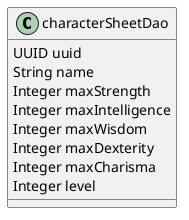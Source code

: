 @startuml
class characterSheetDao {
    UUID uuid
    String name
    Integer maxStrength
    Integer maxIntelligence
    Integer maxWisdom
    Integer maxDexterity
    Integer maxCharisma
    Integer level
}
@enduml